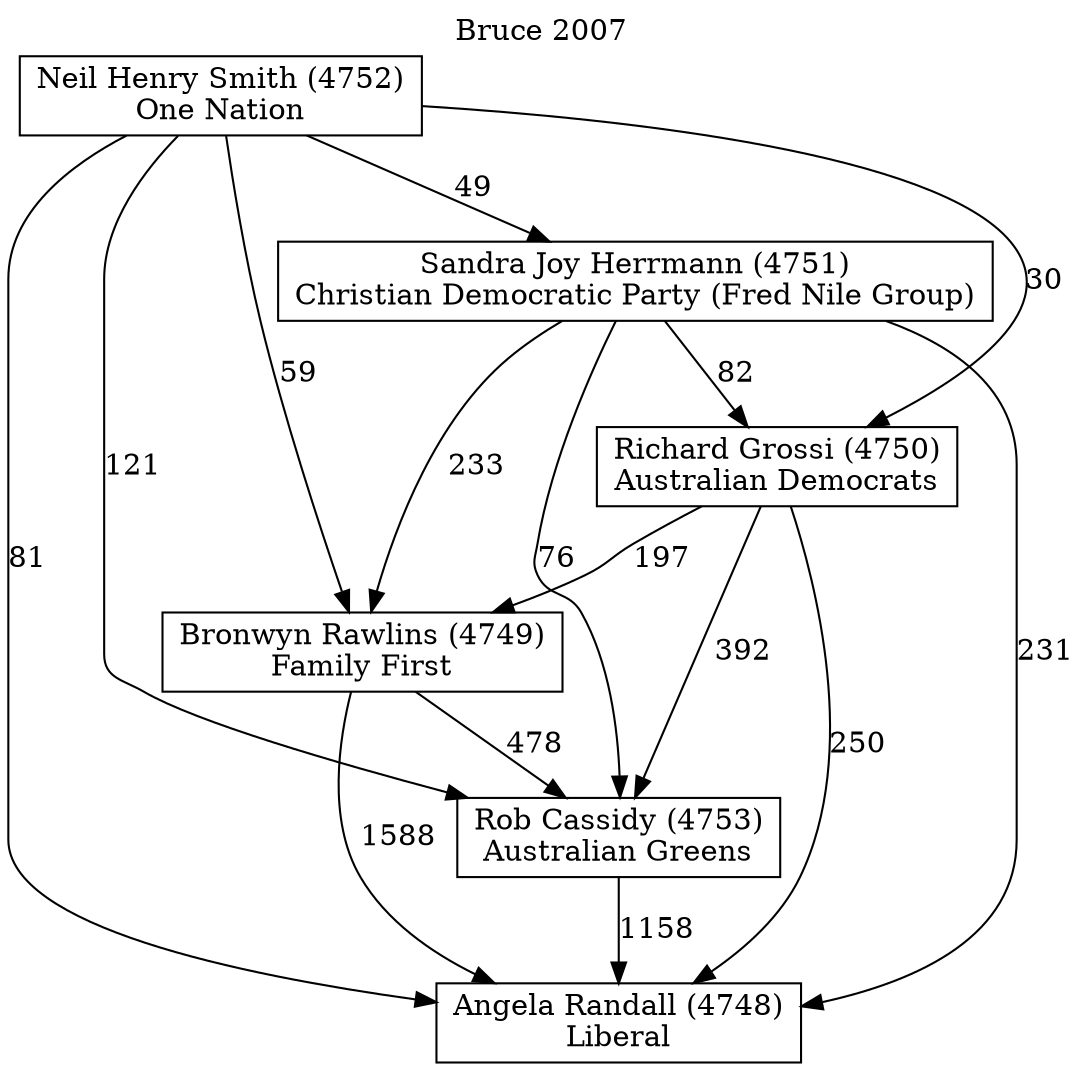 // House preference flow
digraph "Angela Randall (4748)_Bruce_2007" {
	graph [label="Bruce 2007" labelloc=t mclimit=2]
	node [shape=box]
	"Angela Randall (4748)" [label="Angela Randall (4748)
Liberal"]
	"Rob Cassidy (4753)" [label="Rob Cassidy (4753)
Australian Greens"]
	"Bronwyn Rawlins (4749)" [label="Bronwyn Rawlins (4749)
Family First"]
	"Richard Grossi (4750)" [label="Richard Grossi (4750)
Australian Democrats"]
	"Sandra Joy Herrmann (4751)" [label="Sandra Joy Herrmann (4751)
Christian Democratic Party (Fred Nile Group)"]
	"Neil Henry Smith (4752)" [label="Neil Henry Smith (4752)
One Nation"]
	"Rob Cassidy (4753)" -> "Angela Randall (4748)" [label=1158]
	"Bronwyn Rawlins (4749)" -> "Rob Cassidy (4753)" [label=478]
	"Richard Grossi (4750)" -> "Bronwyn Rawlins (4749)" [label=197]
	"Sandra Joy Herrmann (4751)" -> "Richard Grossi (4750)" [label=82]
	"Neil Henry Smith (4752)" -> "Sandra Joy Herrmann (4751)" [label=49]
	"Bronwyn Rawlins (4749)" -> "Angela Randall (4748)" [label=1588]
	"Richard Grossi (4750)" -> "Angela Randall (4748)" [label=250]
	"Sandra Joy Herrmann (4751)" -> "Angela Randall (4748)" [label=231]
	"Neil Henry Smith (4752)" -> "Angela Randall (4748)" [label=81]
	"Neil Henry Smith (4752)" -> "Richard Grossi (4750)" [label=30]
	"Sandra Joy Herrmann (4751)" -> "Bronwyn Rawlins (4749)" [label=233]
	"Neil Henry Smith (4752)" -> "Bronwyn Rawlins (4749)" [label=59]
	"Richard Grossi (4750)" -> "Rob Cassidy (4753)" [label=392]
	"Sandra Joy Herrmann (4751)" -> "Rob Cassidy (4753)" [label=76]
	"Neil Henry Smith (4752)" -> "Rob Cassidy (4753)" [label=121]
}
